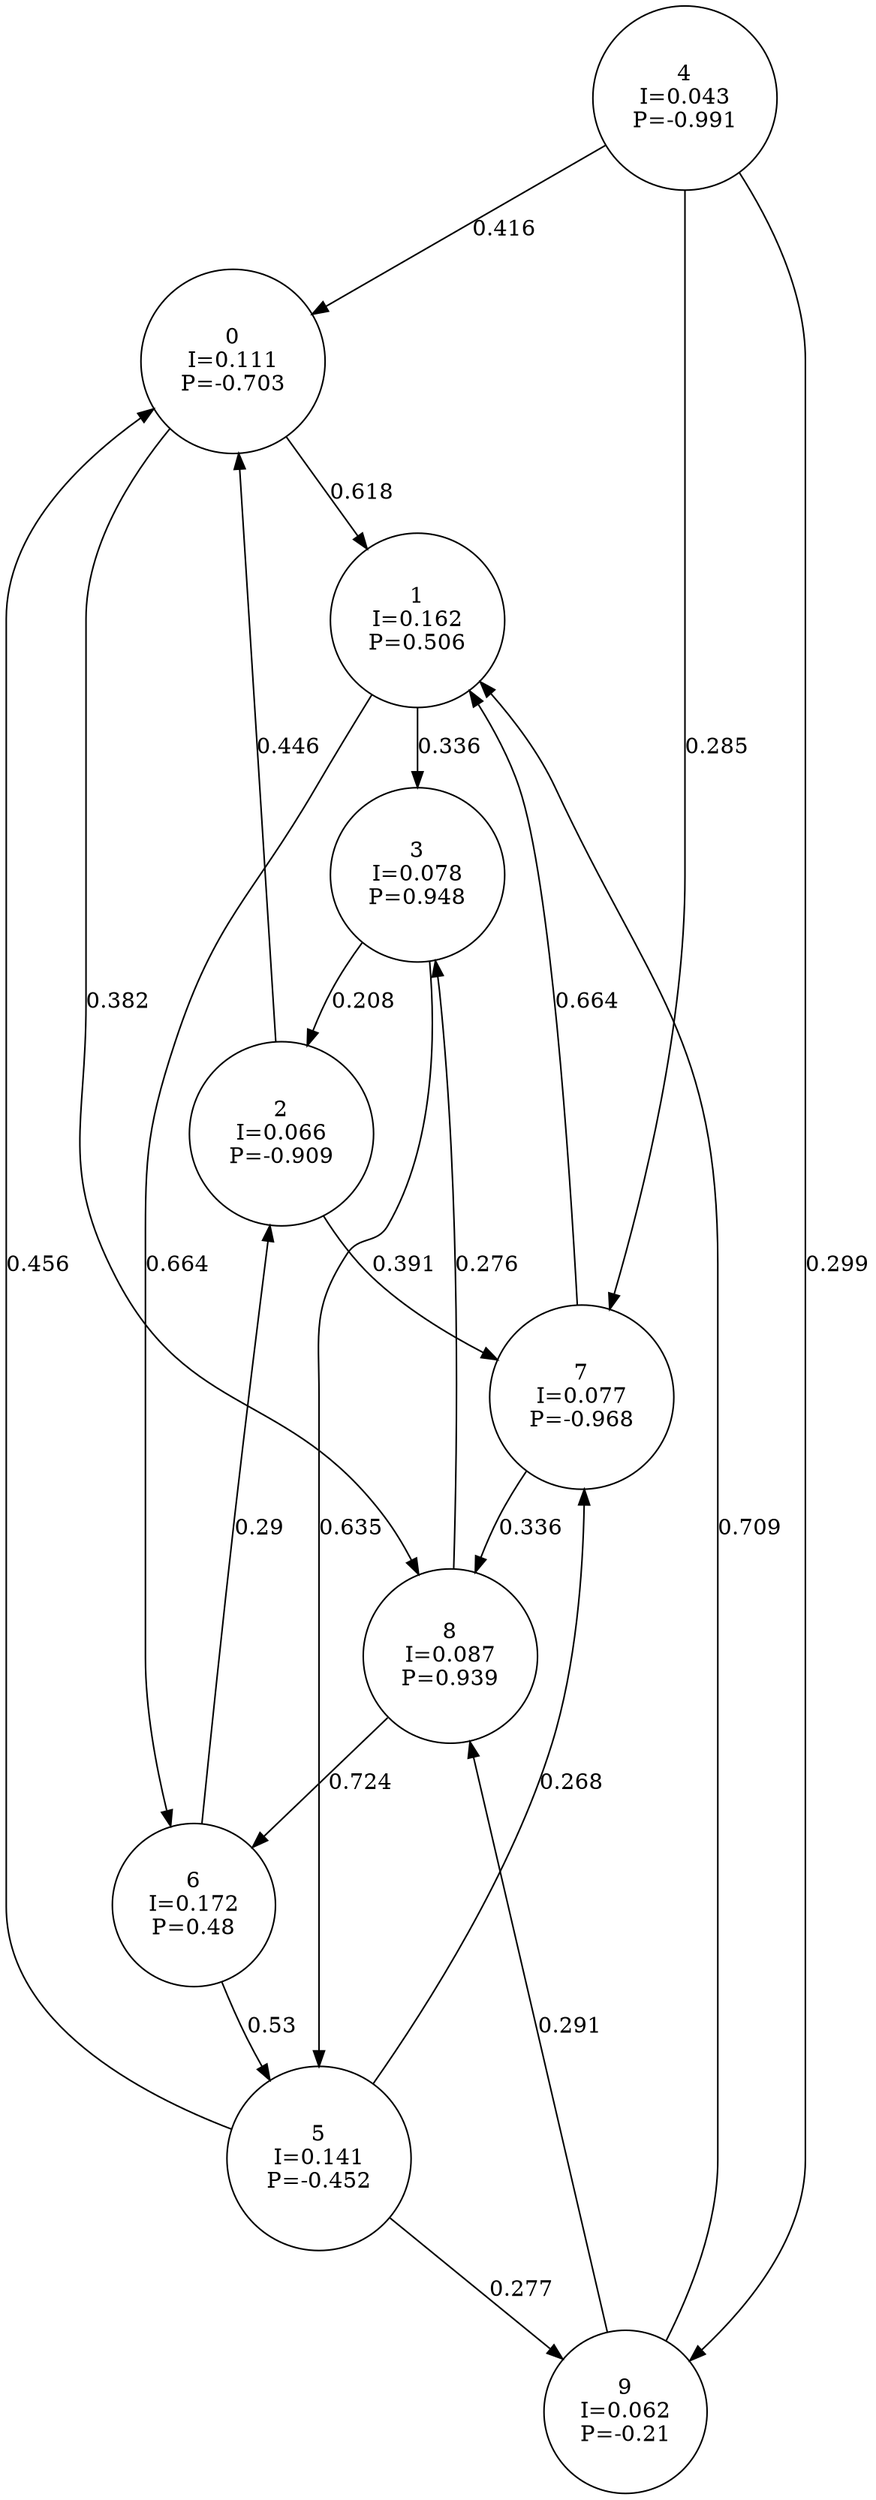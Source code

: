 digraph a {
0 [shape=circle, label="0\nI=0.111\nP=-0.703"];
	0 -> 1 [label="0.618"];
	0 -> 8 [label="0.382"];
1 [shape=circle, label="1\nI=0.162\nP=0.506"];
	1 -> 3 [label="0.336"];
	1 -> 6 [label="0.664"];
2 [shape=circle, label="2\nI=0.066\nP=-0.909"];
	2 -> 0 [label="0.446"];
	2 -> 7 [label="0.391"];
3 [shape=circle, label="3\nI=0.078\nP=0.948"];
	3 -> 2 [label="0.208"];
	3 -> 5 [label="0.635"];
4 [shape=circle, label="4\nI=0.043\nP=-0.991"];
	4 -> 0 [label="0.416"];
	4 -> 7 [label="0.285"];
	4 -> 9 [label="0.299"];
5 [shape=circle, label="5\nI=0.141\nP=-0.452"];
	5 -> 0 [label="0.456"];
	5 -> 7 [label="0.268"];
	5 -> 9 [label="0.277"];
6 [shape=circle, label="6\nI=0.172\nP=0.48"];
	6 -> 2 [label="0.29"];
	6 -> 5 [label="0.53"];
7 [shape=circle, label="7\nI=0.077\nP=-0.968"];
	7 -> 1 [label="0.664"];
	7 -> 8 [label="0.336"];
8 [shape=circle, label="8\nI=0.087\nP=0.939"];
	8 -> 3 [label="0.276"];
	8 -> 6 [label="0.724"];
9 [shape=circle, label="9\nI=0.062\nP=-0.21"];
	9 -> 1 [label="0.709"];
	9 -> 8 [label="0.291"];
}